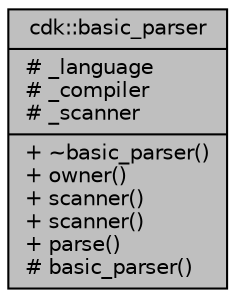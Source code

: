 digraph "cdk::basic_parser"
{
  edge [fontname="Helvetica",fontsize="10",labelfontname="Helvetica",labelfontsize="10"];
  node [fontname="Helvetica",fontsize="10",shape=record];
  Node2 [label="{cdk::basic_parser\n|# _language\l# _compiler\l# _scanner\l|+ ~basic_parser()\l+ owner()\l+ scanner()\l+ scanner()\l+ parse()\l# basic_parser()\l}",height=0.2,width=0.4,color="black", fillcolor="grey75", style="filled", fontcolor="black"];
}
